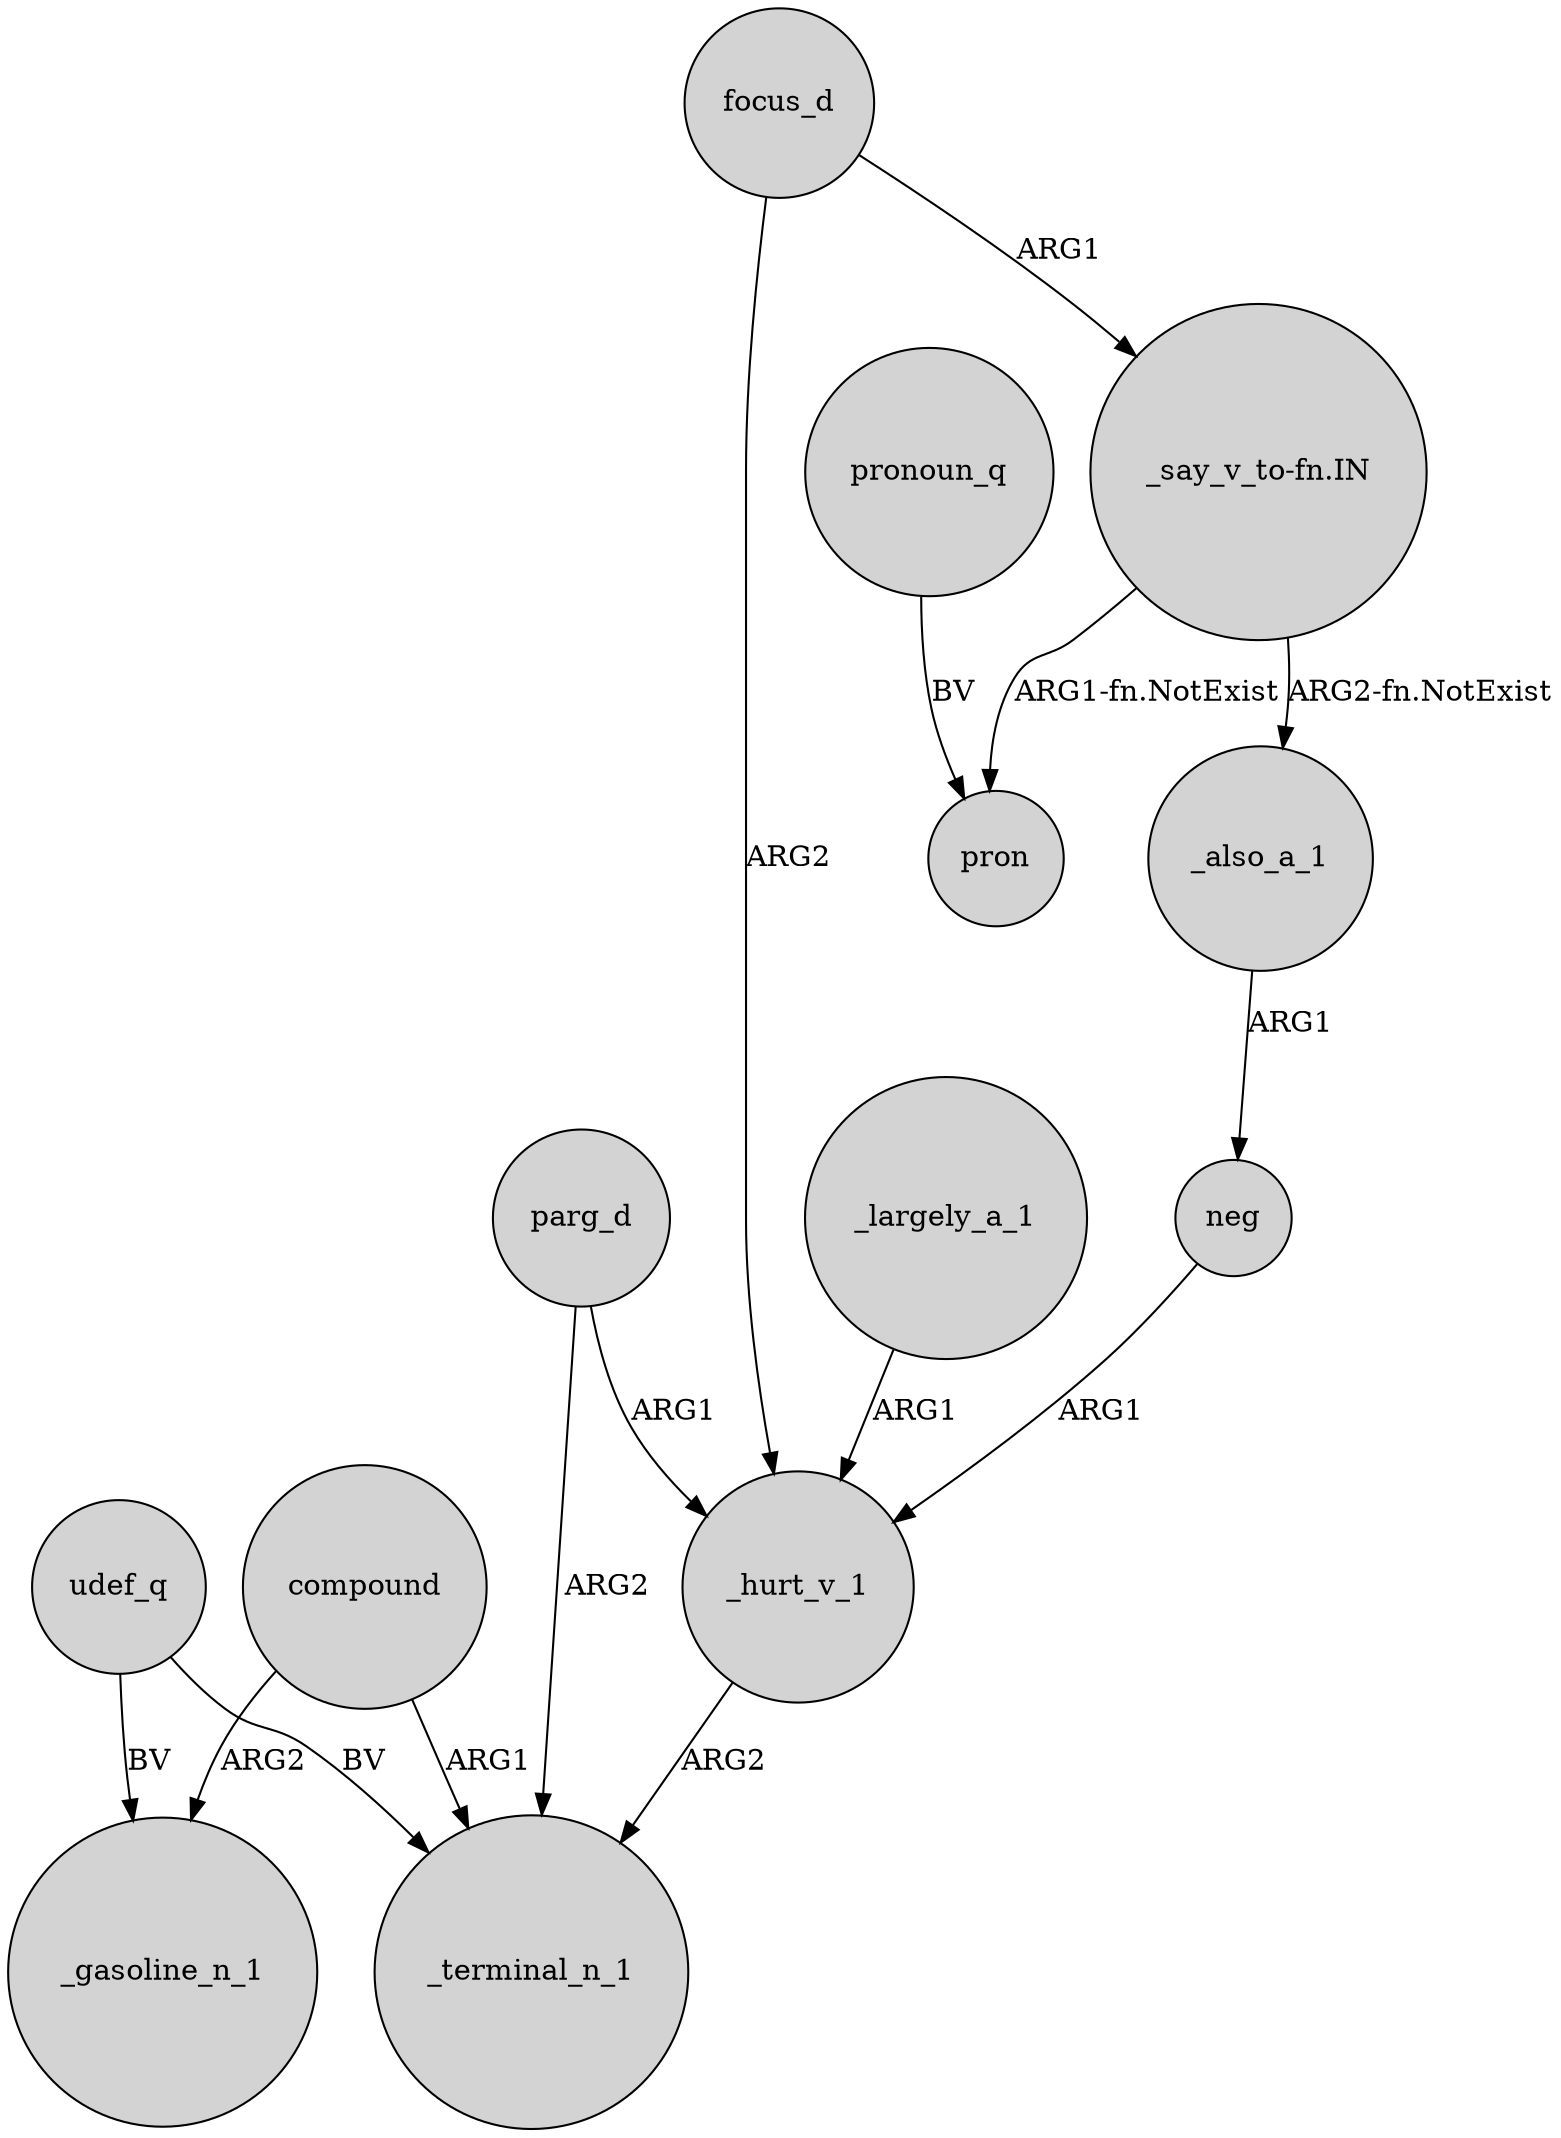 digraph {
	node [shape=circle style=filled]
	"_say_v_to-fn.IN" -> pron [label="ARG1-fn.NotExist"]
	compound -> _terminal_n_1 [label=ARG1]
	udef_q -> _gasoline_n_1 [label=BV]
	"_say_v_to-fn.IN" -> _also_a_1 [label="ARG2-fn.NotExist"]
	_largely_a_1 -> _hurt_v_1 [label=ARG1]
	_also_a_1 -> neg [label=ARG1]
	focus_d -> "_say_v_to-fn.IN" [label=ARG1]
	_hurt_v_1 -> _terminal_n_1 [label=ARG2]
	parg_d -> _terminal_n_1 [label=ARG2]
	udef_q -> _terminal_n_1 [label=BV]
	parg_d -> _hurt_v_1 [label=ARG1]
	compound -> _gasoline_n_1 [label=ARG2]
	focus_d -> _hurt_v_1 [label=ARG2]
	neg -> _hurt_v_1 [label=ARG1]
	pronoun_q -> pron [label=BV]
}
